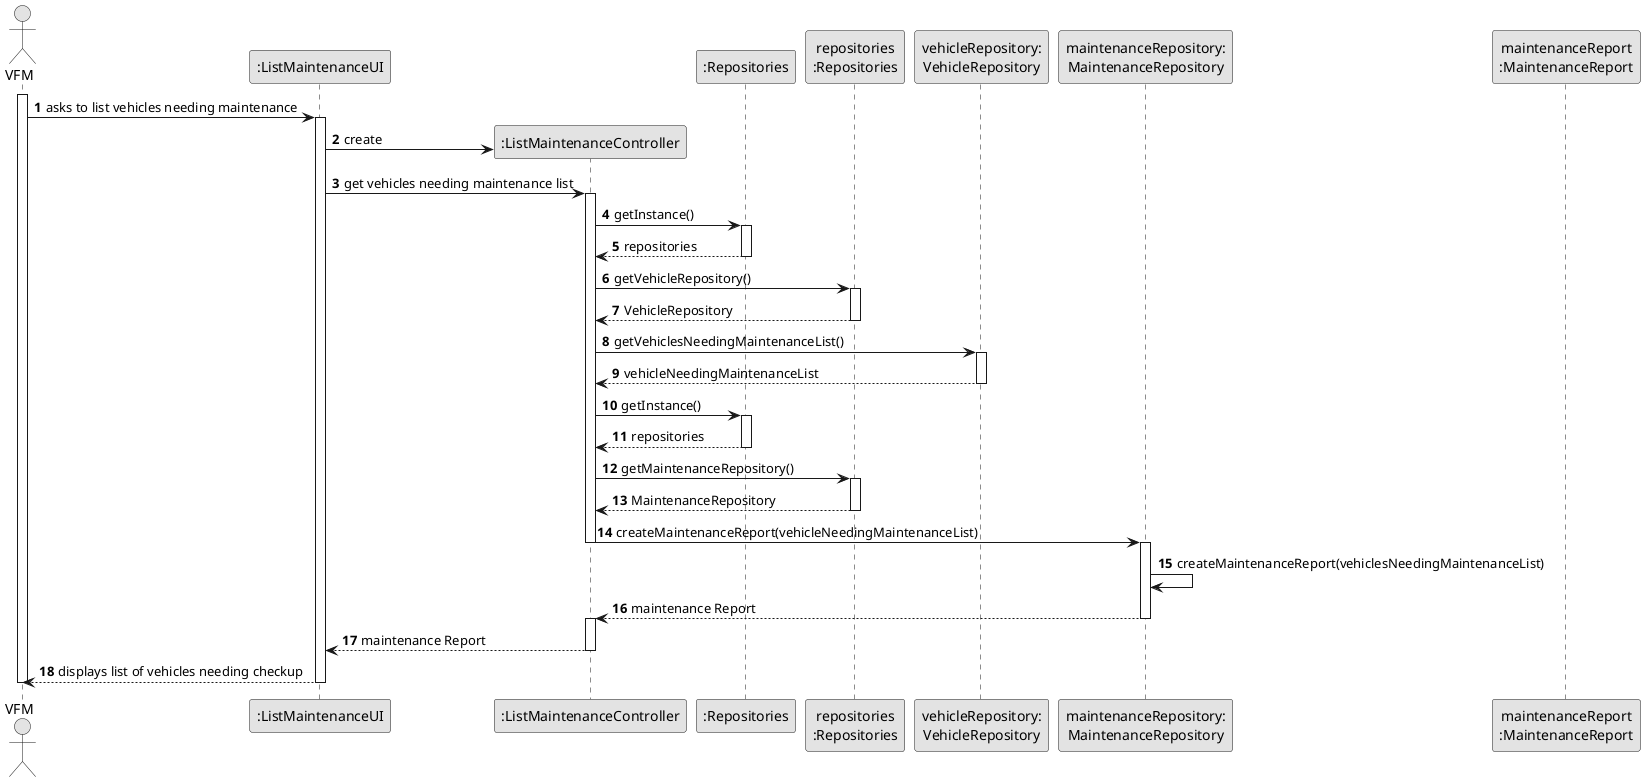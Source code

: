 @startuml
skinparam monochrome true
skinparam packageStyle rectangle
skinparam shadowing false

autonumber

'hide footbox
actor "VFM" as VFM
participant ":ListMaintenanceUI" as UI
participant ":ListMaintenanceController" as CTRL
participant ":Repositories" as RepositorySingleton
participant "repositories\n:Repositories" as PLAT
participant "vehicleRepository:\nVehicleRepository" as VehicleRepository
participant "maintenanceRepository:\nMaintenanceRepository" as MaintenanceRepository
participant "maintenanceReport\n:MaintenanceReport" as MaintenanceReport

activate VFM

    VFM -> UI : asks to list vehicles needing maintenance
    activate UI

        UI -> CTRL** : create

        UI -> CTRL : get vehicles needing maintenance list
        activate CTRL

            CTRL -> RepositorySingleton : getInstance()
            activate RepositorySingleton

                RepositorySingleton --> CTRL: repositories
            deactivate RepositorySingleton

            CTRL -> PLAT : getVehicleRepository()
            activate PLAT

                PLAT --> CTRL: VehicleRepository
            deactivate PLAT

            CTRL -> VehicleRepository : getVehiclesNeedingMaintenanceList()
            activate VehicleRepository

                VehicleRepository --> CTRL : vehicleNeedingMaintenanceList
            deactivate VehicleRepository


                CTRL -> RepositorySingleton : getInstance()
                activate RepositorySingleton

                    RepositorySingleton --> CTRL: repositories
                deactivate RepositorySingleton

                CTRL -> PLAT : getMaintenanceRepository()
                activate PLAT

                    PLAT --> CTRL: MaintenanceRepository
                deactivate PLAT


                CTRL -> MaintenanceRepository : createMaintenanceReport(vehicleNeedingMaintenanceList)
                deactivate CTRL
                activate MaintenanceRepository

                MaintenanceRepository -> MaintenanceRepository: createMaintenanceReport(vehiclesNeedingMaintenanceList)

                MaintenanceRepository --> CTRL : maintenance Report
                deactivate MaintenanceRepository

            activate CTRL

            CTRL --> UI : maintenance Report
            deactivate CTRL

        UI --> VFM : displays list of vehicles needing checkup
    deactivate UI

deactivate VFM

@enduml
